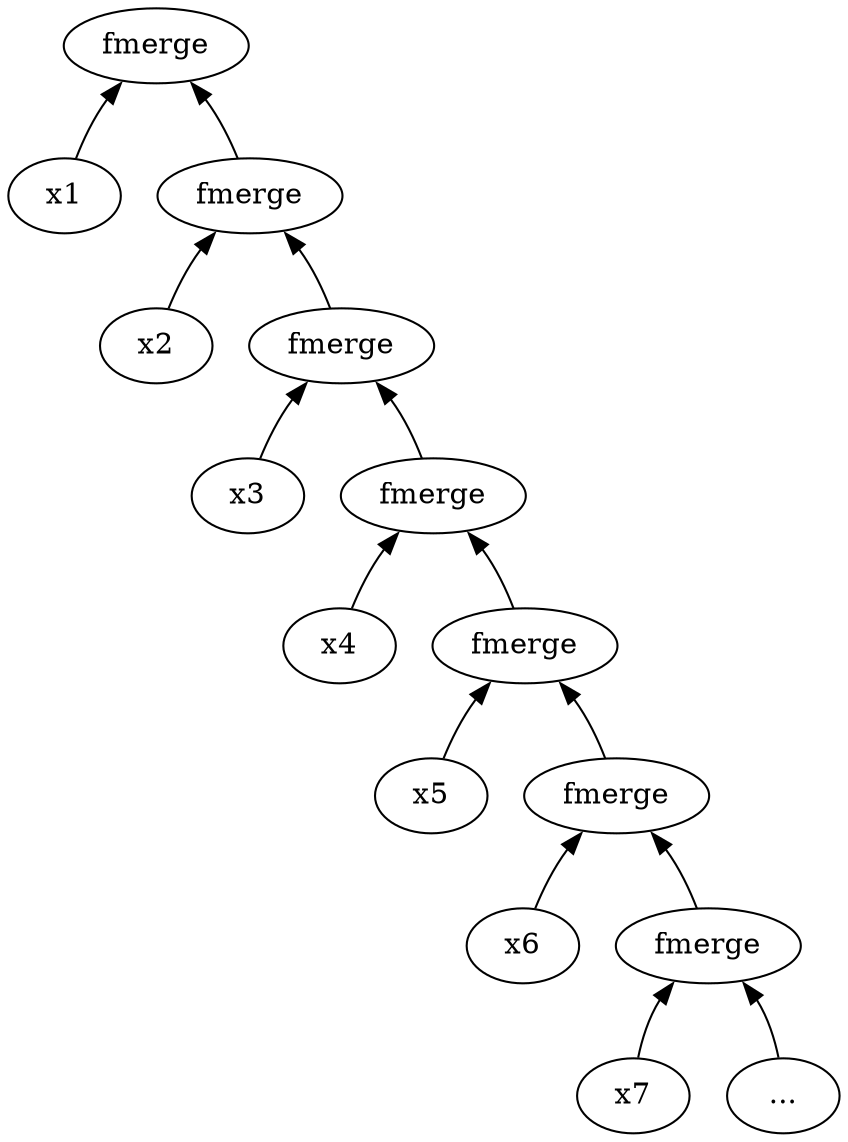 digraph g {
  r1 [label = "fmerge"];
  r2 [label = "fmerge"];
  r3 [label = "fmerge"];
  r4 [label = "fmerge"];
  r5 [label = "fmerge"];
  r6 [label = "fmerge"];
  r7 [label = "fmerge"];
  r1 : se -> r2 [dir=back];
  r2 : se -> r3 [dir=back];
  r3 : se -> r4 [dir=back];
  r4 : se -> r5 [dir=back];
  r5 : se -> r6 [dir=back];
  r6 : se -> r7 [dir=back];
  r7 : se -> "..." [dir=back];
  r1 : sw -> x1 [dir=back];
  r2 : sw -> x2 [dir=back];
  r3 : sw -> x3 [dir=back];
  r4 : sw -> x4 [dir=back];
  r5 : sw -> x5 [dir=back];
  r6 : sw -> x6 [dir=back];
  r7 : sw -> x7 [dir=back];
}
